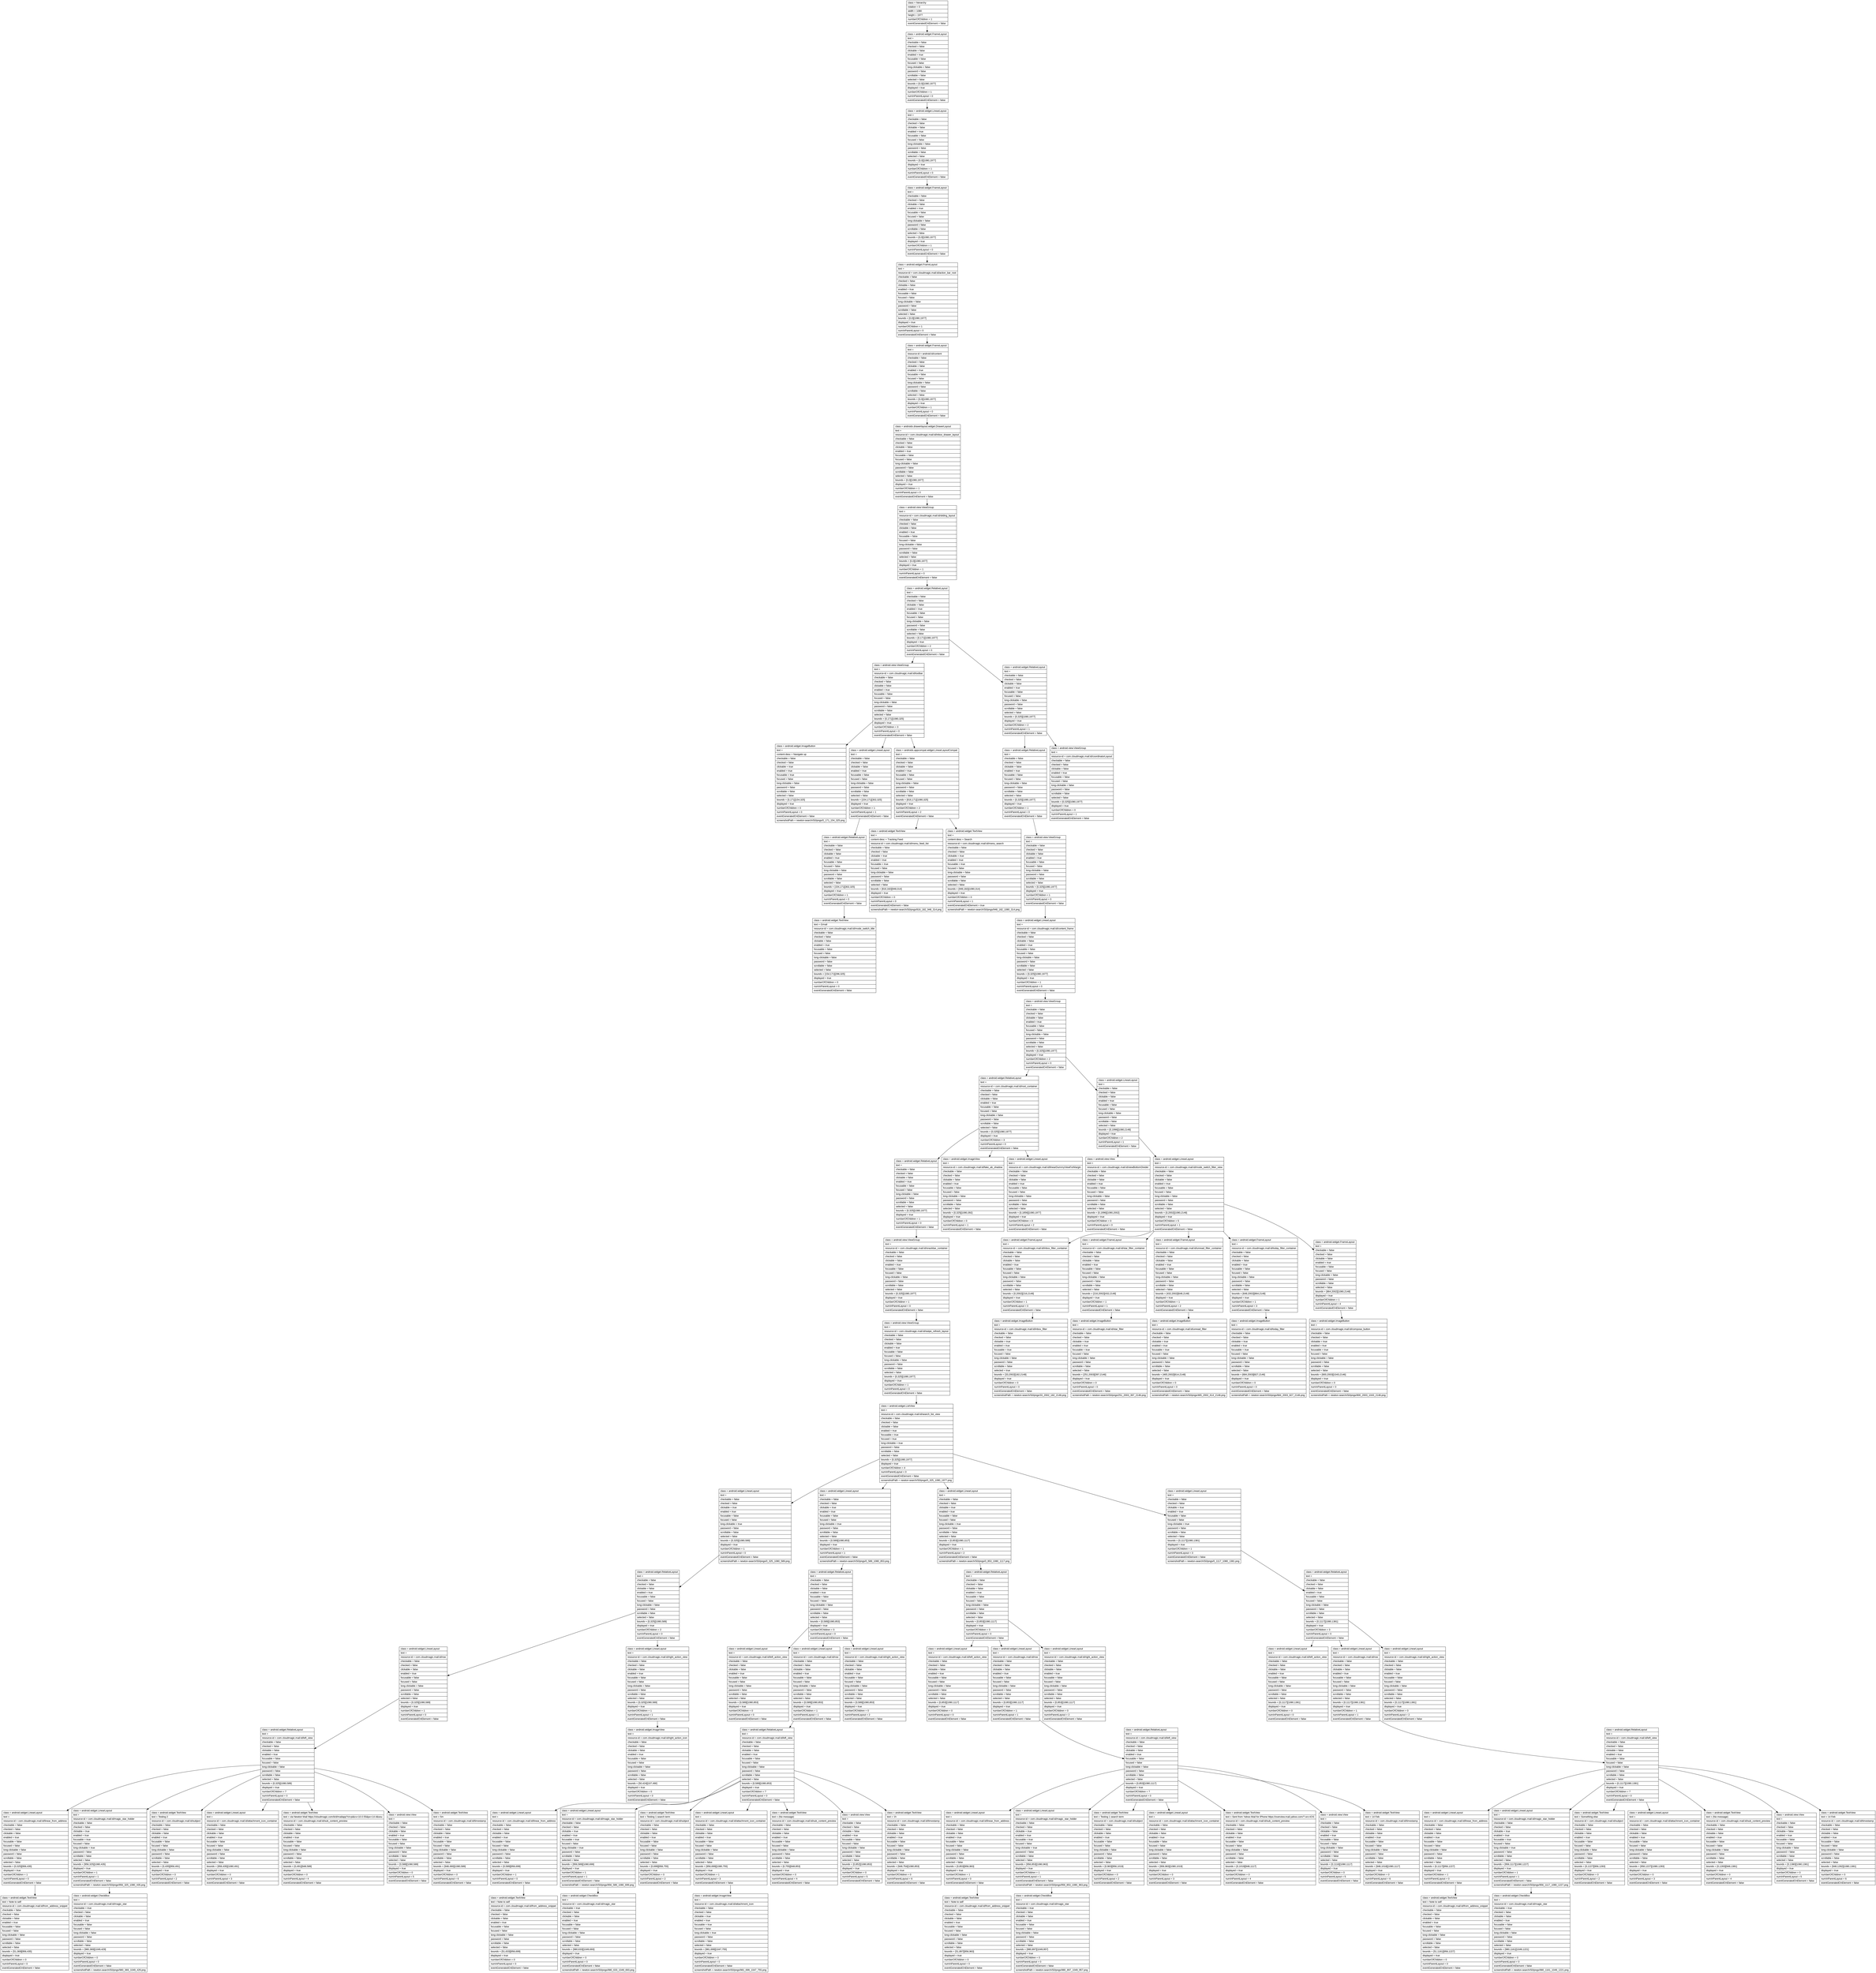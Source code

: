 digraph Layout {

	node [shape=record fontname=Arial];

	0	[label="{class = hierarchy\l|rotation = 0\l|width = 1080\l|height = 1977\l|numberOfChildren = 1\l|eventGeneratedOnElement = false \l}"]
	1	[label="{class = android.widget.FrameLayout\l|text = \l|checkable = false\l|checked = false\l|clickable = false\l|enabled = true\l|focusable = false\l|focused = false\l|long-clickable = false\l|password = false\l|scrollable = false\l|selected = false\l|bounds = [0,0][1080,1977]\l|displayed = true\l|numberOfChildren = 1\l|numInParentLayout = 0\l|eventGeneratedOnElement = false \l}"]
	2	[label="{class = android.widget.LinearLayout\l|text = \l|checkable = false\l|checked = false\l|clickable = false\l|enabled = true\l|focusable = false\l|focused = false\l|long-clickable = false\l|password = false\l|scrollable = false\l|selected = false\l|bounds = [0,0][1080,1977]\l|displayed = true\l|numberOfChildren = 1\l|numInParentLayout = 0\l|eventGeneratedOnElement = false \l}"]
	3	[label="{class = android.widget.FrameLayout\l|text = \l|checkable = false\l|checked = false\l|clickable = false\l|enabled = true\l|focusable = false\l|focused = false\l|long-clickable = false\l|password = false\l|scrollable = false\l|selected = false\l|bounds = [0,0][1080,1977]\l|displayed = true\l|numberOfChildren = 1\l|numInParentLayout = 0\l|eventGeneratedOnElement = false \l}"]
	4	[label="{class = android.widget.FrameLayout\l|text = \l|resource-id = com.cloudmagic.mail:id/action_bar_root\l|checkable = false\l|checked = false\l|clickable = false\l|enabled = true\l|focusable = false\l|focused = false\l|long-clickable = false\l|password = false\l|scrollable = false\l|selected = false\l|bounds = [0,0][1080,1977]\l|displayed = true\l|numberOfChildren = 1\l|numInParentLayout = 0\l|eventGeneratedOnElement = false \l}"]
	5	[label="{class = android.widget.FrameLayout\l|text = \l|resource-id = android:id/content\l|checkable = false\l|checked = false\l|clickable = false\l|enabled = true\l|focusable = false\l|focused = false\l|long-clickable = false\l|password = false\l|scrollable = false\l|selected = false\l|bounds = [0,0][1080,1977]\l|displayed = true\l|numberOfChildren = 1\l|numInParentLayout = 0\l|eventGeneratedOnElement = false \l}"]
	6	[label="{class = androidx.drawerlayout.widget.DrawerLayout\l|text = \l|resource-id = com.cloudmagic.mail:id/inbox_drawer_layout\l|checkable = false\l|checked = false\l|clickable = false\l|enabled = true\l|focusable = false\l|focused = false\l|long-clickable = false\l|password = false\l|scrollable = false\l|selected = false\l|bounds = [0,0][1080,1977]\l|displayed = true\l|numberOfChildren = 1\l|numInParentLayout = 0\l|eventGeneratedOnElement = false \l}"]
	7	[label="{class = android.view.ViewGroup\l|text = \l|resource-id = com.cloudmagic.mail:id/sliding_layout\l|checkable = false\l|checked = false\l|clickable = false\l|enabled = true\l|focusable = false\l|focused = false\l|long-clickable = false\l|password = false\l|scrollable = false\l|selected = false\l|bounds = [0,0][1080,1977]\l|displayed = true\l|numberOfChildren = 1\l|numInParentLayout = 0\l|eventGeneratedOnElement = false \l}"]
	8	[label="{class = android.widget.RelativeLayout\l|text = \l|checkable = false\l|checked = false\l|clickable = false\l|enabled = true\l|focusable = false\l|focused = false\l|long-clickable = false\l|password = false\l|scrollable = false\l|selected = false\l|bounds = [0,171][1080,1977]\l|displayed = true\l|numberOfChildren = 2\l|numInParentLayout = 0\l|eventGeneratedOnElement = false \l}"]
	9	[label="{class = android.view.ViewGroup\l|text = \l|resource-id = com.cloudmagic.mail:id/toolbar\l|checkable = false\l|checked = false\l|clickable = false\l|enabled = true\l|focusable = false\l|focused = false\l|long-clickable = false\l|password = false\l|scrollable = false\l|selected = false\l|bounds = [0,171][1080,325]\l|displayed = true\l|numberOfChildren = 3\l|numInParentLayout = 0\l|eventGeneratedOnElement = false \l}"]
	10	[label="{class = android.widget.RelativeLayout\l|text = \l|checkable = false\l|checked = false\l|clickable = false\l|enabled = true\l|focusable = false\l|focused = false\l|long-clickable = false\l|password = false\l|scrollable = false\l|selected = false\l|bounds = [0,325][1080,1977]\l|displayed = true\l|numberOfChildren = 2\l|numInParentLayout = 1\l|eventGeneratedOnElement = false \l}"]
	11	[label="{class = android.widget.ImageButton\l|text = \l|content-desc = ‎‏‎‎‎‎‎‏‎‏‏‏‎‎‎‎‎‏‎‎‏‎‎‎‎‏‏‏‏‏‎‏‏‎‏‏‎‎‎‎‏‏‏‏‏‏‏‎‏‏‏‏‏‎‏‎‎‏‏‎‏‎‎‎‎‎‏‏‏‎‏‎‎‎‎‎‏‏‎‏‏‎‎‏‎‏‎‏‏‏‏‏‎‎Navigate up‎‏‎‎‏‎\l|checkable = false\l|checked = false\l|clickable = true\l|enabled = true\l|focusable = true\l|focused = false\l|long-clickable = false\l|password = false\l|scrollable = false\l|selected = false\l|bounds = [0,171][154,325]\l|displayed = true\l|numberOfChildren = 0\l|numInParentLayout = 0\l|eventGeneratedOnElement = false \l|screenshotPath = newton-search/S0/pngs/0_171_154_325.png\l}"]
	12	[label="{class = android.widget.LinearLayout\l|text = \l|checkable = false\l|checked = false\l|clickable = false\l|enabled = true\l|focusable = false\l|focused = false\l|long-clickable = false\l|password = false\l|scrollable = false\l|selected = false\l|bounds = [154,171][302,325]\l|displayed = true\l|numberOfChildren = 1\l|numInParentLayout = 1\l|eventGeneratedOnElement = false \l}"]
	13	[label="{class = androidx.appcompat.widget.LinearLayoutCompat\l|text = \l|checkable = false\l|checked = false\l|clickable = false\l|enabled = true\l|focusable = false\l|focused = false\l|long-clickable = false\l|password = false\l|scrollable = false\l|selected = false\l|bounds = [816,171][1080,325]\l|displayed = true\l|numberOfChildren = 2\l|numInParentLayout = 2\l|eventGeneratedOnElement = false \l}"]
	14	[label="{class = android.widget.RelativeLayout\l|text = \l|checkable = false\l|checked = false\l|clickable = false\l|enabled = true\l|focusable = false\l|focused = false\l|long-clickable = false\l|password = false\l|scrollable = false\l|selected = false\l|bounds = [0,325][1080,1977]\l|displayed = true\l|numberOfChildren = 1\l|numInParentLayout = 0\l|eventGeneratedOnElement = false \l}"]
	15	[label="{class = android.view.ViewGroup\l|text = \l|resource-id = com.cloudmagic.mail:id/coordinatorLayout\l|checkable = false\l|checked = false\l|clickable = false\l|enabled = true\l|focusable = false\l|focused = false\l|long-clickable = false\l|password = false\l|scrollable = false\l|selected = false\l|bounds = [0,325][1080,1977]\l|displayed = true\l|numberOfChildren = 0\l|numInParentLayout = 1\l|eventGeneratedOnElement = false \l}"]
	16	[label="{class = android.widget.RelativeLayout\l|text = \l|checkable = false\l|checked = false\l|clickable = false\l|enabled = true\l|focusable = false\l|focused = false\l|long-clickable = false\l|password = false\l|scrollable = false\l|selected = false\l|bounds = [154,171][302,325]\l|displayed = true\l|numberOfChildren = 1\l|numInParentLayout = 0\l|eventGeneratedOnElement = false \l}"]
	17	[label="{class = android.widget.TextView\l|text = \l|content-desc = Tracking Feed\l|resource-id = com.cloudmagic.mail:id/menu_feed_list\l|checkable = false\l|checked = false\l|clickable = true\l|enabled = true\l|focusable = true\l|focused = false\l|long-clickable = false\l|password = false\l|scrollable = false\l|selected = false\l|bounds = [816,182][948,314]\l|displayed = true\l|numberOfChildren = 0\l|numInParentLayout = 0\l|eventGeneratedOnElement = false \l|screenshotPath = newton-search/S0/pngs/816_182_948_314.png\l}"]
	18	[label="{class = android.widget.TextView\l|text = \l|content-desc = Search\l|resource-id = com.cloudmagic.mail:id/menu_search\l|checkable = false\l|checked = false\l|clickable = true\l|enabled = true\l|focusable = true\l|focused = false\l|long-clickable = false\l|password = false\l|scrollable = false\l|selected = false\l|bounds = [948,182][1080,314]\l|displayed = true\l|numberOfChildren = 0\l|numInParentLayout = 1\l|eventGeneratedOnElement = true \l|screenshotPath = newton-search/S0/pngs/948_182_1080_314.png\l}"]
	19	[label="{class = android.view.ViewGroup\l|text = \l|checkable = false\l|checked = false\l|clickable = false\l|enabled = true\l|focusable = false\l|focused = false\l|long-clickable = false\l|password = false\l|scrollable = false\l|selected = false\l|bounds = [0,325][1080,1977]\l|displayed = true\l|numberOfChildren = 1\l|numInParentLayout = 0\l|eventGeneratedOnElement = false \l}"]
	20	[label="{class = android.widget.TextView\l|text = Gmail\l|resource-id = com.cloudmagic.mail:id/mode_switch_title\l|checkable = false\l|checked = false\l|clickable = false\l|enabled = true\l|focusable = false\l|focused = false\l|long-clickable = false\l|password = false\l|scrollable = false\l|selected = false\l|bounds = [154,171][296,325]\l|displayed = true\l|numberOfChildren = 0\l|numInParentLayout = 0\l|eventGeneratedOnElement = false \l}"]
	21	[label="{class = android.widget.LinearLayout\l|text = \l|resource-id = com.cloudmagic.mail:id/content_frame\l|checkable = false\l|checked = false\l|clickable = false\l|enabled = true\l|focusable = false\l|focused = false\l|long-clickable = false\l|password = false\l|scrollable = false\l|selected = false\l|bounds = [0,325][1080,1977]\l|displayed = true\l|numberOfChildren = 1\l|numInParentLayout = 0\l|eventGeneratedOnElement = false \l}"]
	22	[label="{class = android.view.ViewGroup\l|text = \l|checkable = false\l|checked = false\l|clickable = false\l|enabled = true\l|focusable = false\l|focused = false\l|long-clickable = false\l|password = false\l|scrollable = false\l|selected = false\l|bounds = [0,325][1080,1977]\l|displayed = true\l|numberOfChildren = 2\l|numInParentLayout = 0\l|eventGeneratedOnElement = false \l}"]
	23	[label="{class = android.widget.RelativeLayout\l|text = \l|resource-id = com.cloudmagic.mail:id/root_container\l|checkable = false\l|checked = false\l|clickable = false\l|enabled = true\l|focusable = false\l|focused = false\l|long-clickable = false\l|password = false\l|scrollable = false\l|selected = false\l|bounds = [0,325][1080,1977]\l|displayed = true\l|numberOfChildren = 3\l|numInParentLayout = 0\l|eventGeneratedOnElement = false \l}"]
	24	[label="{class = android.widget.LinearLayout\l|text = \l|checkable = false\l|checked = false\l|clickable = false\l|enabled = true\l|focusable = false\l|focused = false\l|long-clickable = false\l|password = false\l|scrollable = false\l|selected = false\l|bounds = [0,1996][1080,2148]\l|displayed = true\l|numberOfChildren = 2\l|numInParentLayout = 1\l|eventGeneratedOnElement = false \l}"]
	25	[label="{class = android.widget.RelativeLayout\l|text = \l|checkable = false\l|checked = false\l|clickable = false\l|enabled = true\l|focusable = false\l|focused = false\l|long-clickable = false\l|password = false\l|scrollable = false\l|selected = false\l|bounds = [0,325][1080,1977]\l|displayed = true\l|numberOfChildren = 1\l|numInParentLayout = 0\l|eventGeneratedOnElement = false \l}"]
	26	[label="{class = android.widget.ImageView\l|text = \l|resource-id = com.cloudmagic.mail:id/fake_ab_shadow\l|checkable = false\l|checked = false\l|clickable = false\l|enabled = true\l|focusable = false\l|focused = false\l|long-clickable = false\l|password = false\l|scrollable = false\l|selected = false\l|bounds = [0,325][1080,392]\l|displayed = true\l|numberOfChildren = 0\l|numInParentLayout = 1\l|eventGeneratedOnElement = false \l}"]
	27	[label="{class = android.widget.LinearLayout\l|text = \l|resource-id = com.cloudmagic.mail:id/linearDummyViewForMargin\l|checkable = false\l|checked = false\l|clickable = false\l|enabled = true\l|focusable = false\l|focused = false\l|long-clickable = false\l|password = false\l|scrollable = false\l|selected = false\l|bounds = [0,1856][1080,1977]\l|displayed = true\l|numberOfChildren = 0\l|numInParentLayout = 2\l|eventGeneratedOnElement = false \l}"]
	28	[label="{class = android.view.View\l|text = \l|resource-id = com.cloudmagic.mail:id/viewBottomDivider\l|checkable = false\l|checked = false\l|clickable = false\l|enabled = true\l|focusable = false\l|focused = false\l|long-clickable = false\l|password = false\l|scrollable = false\l|selected = false\l|bounds = [0,1996][1080,2002]\l|displayed = true\l|numberOfChildren = 0\l|numInParentLayout = 0\l|eventGeneratedOnElement = false \l}"]
	29	[label="{class = android.widget.LinearLayout\l|text = \l|resource-id = com.cloudmagic.mail:id/mode_switch_filter_view\l|checkable = false\l|checked = false\l|clickable = false\l|enabled = true\l|focusable = false\l|focused = false\l|long-clickable = false\l|password = false\l|scrollable = false\l|selected = false\l|bounds = [0,2002][1080,2148]\l|displayed = true\l|numberOfChildren = 5\l|numInParentLayout = 1\l|eventGeneratedOnElement = false \l}"]
	30	[label="{class = android.view.ViewGroup\l|text = \l|resource-id = com.cloudmagic.mail:id/snackbar_container\l|checkable = false\l|checked = false\l|clickable = false\l|enabled = true\l|focusable = false\l|focused = false\l|long-clickable = false\l|password = false\l|scrollable = false\l|selected = false\l|bounds = [0,325][1080,1977]\l|displayed = true\l|numberOfChildren = 1\l|numInParentLayout = 0\l|eventGeneratedOnElement = false \l}"]
	31	[label="{class = android.widget.FrameLayout\l|text = \l|resource-id = com.cloudmagic.mail:id/inbox_filter_container\l|checkable = false\l|checked = false\l|clickable = false\l|enabled = true\l|focusable = false\l|focused = false\l|long-clickable = false\l|password = false\l|scrollable = false\l|selected = false\l|bounds = [0,2002][216,2148]\l|displayed = true\l|numberOfChildren = 1\l|numInParentLayout = 0\l|eventGeneratedOnElement = false \l}"]
	32	[label="{class = android.widget.FrameLayout\l|text = \l|resource-id = com.cloudmagic.mail:id/star_filter_container\l|checkable = false\l|checked = false\l|clickable = false\l|enabled = true\l|focusable = false\l|focused = false\l|long-clickable = false\l|password = false\l|scrollable = false\l|selected = false\l|bounds = [216,2002][432,2148]\l|displayed = true\l|numberOfChildren = 1\l|numInParentLayout = 1\l|eventGeneratedOnElement = false \l}"]
	33	[label="{class = android.widget.FrameLayout\l|text = \l|resource-id = com.cloudmagic.mail:id/unread_filter_container\l|checkable = false\l|checked = false\l|clickable = false\l|enabled = true\l|focusable = false\l|focused = false\l|long-clickable = false\l|password = false\l|scrollable = false\l|selected = false\l|bounds = [432,2002][648,2148]\l|displayed = true\l|numberOfChildren = 1\l|numInParentLayout = 2\l|eventGeneratedOnElement = false \l}"]
	34	[label="{class = android.widget.FrameLayout\l|text = \l|resource-id = com.cloudmagic.mail:id/today_filter_container\l|checkable = false\l|checked = false\l|clickable = false\l|enabled = true\l|focusable = false\l|focused = false\l|long-clickable = false\l|password = false\l|scrollable = false\l|selected = false\l|bounds = [648,2002][864,2148]\l|displayed = true\l|numberOfChildren = 1\l|numInParentLayout = 3\l|eventGeneratedOnElement = false \l}"]
	35	[label="{class = android.widget.FrameLayout\l|text = \l|checkable = false\l|checked = false\l|clickable = false\l|enabled = true\l|focusable = false\l|focused = false\l|long-clickable = false\l|password = false\l|scrollable = false\l|selected = false\l|bounds = [864,2002][1080,2148]\l|displayed = true\l|numberOfChildren = 1\l|numInParentLayout = 4\l|eventGeneratedOnElement = false \l}"]
	36	[label="{class = android.view.ViewGroup\l|text = \l|resource-id = com.cloudmagic.mail:id/swipe_refresh_layout\l|checkable = false\l|checked = false\l|clickable = false\l|enabled = true\l|focusable = false\l|focused = false\l|long-clickable = false\l|password = false\l|scrollable = false\l|selected = false\l|bounds = [0,325][1080,1977]\l|displayed = true\l|numberOfChildren = 1\l|numInParentLayout = 0\l|eventGeneratedOnElement = false \l}"]
	37	[label="{class = android.widget.ImageButton\l|text = \l|resource-id = com.cloudmagic.mail:id/inbox_filter\l|checkable = false\l|checked = false\l|clickable = true\l|enabled = true\l|focusable = true\l|focused = false\l|long-clickable = false\l|password = false\l|scrollable = false\l|selected = true\l|bounds = [33,2002][182,2148]\l|displayed = true\l|numberOfChildren = 0\l|numInParentLayout = 0\l|eventGeneratedOnElement = false \l|screenshotPath = newton-search/S0/pngs/33_2002_182_2148.png\l}"]
	38	[label="{class = android.widget.ImageButton\l|text = \l|resource-id = com.cloudmagic.mail:id/star_filter\l|checkable = false\l|checked = false\l|clickable = true\l|enabled = true\l|focusable = true\l|focused = false\l|long-clickable = false\l|password = false\l|scrollable = false\l|selected = false\l|bounds = [251,2003][397,2146]\l|displayed = true\l|numberOfChildren = 0\l|numInParentLayout = 0\l|eventGeneratedOnElement = false \l|screenshotPath = newton-search/S0/pngs/251_2003_397_2146.png\l}"]
	39	[label="{class = android.widget.ImageButton\l|text = \l|resource-id = com.cloudmagic.mail:id/unread_filter\l|checkable = false\l|checked = false\l|clickable = true\l|enabled = true\l|focusable = true\l|focused = false\l|long-clickable = false\l|password = false\l|scrollable = false\l|selected = false\l|bounds = [465,2002][614,2148]\l|displayed = true\l|numberOfChildren = 0\l|numInParentLayout = 0\l|eventGeneratedOnElement = false \l|screenshotPath = newton-search/S0/pngs/465_2002_614_2148.png\l}"]
	40	[label="{class = android.widget.ImageButton\l|text = \l|resource-id = com.cloudmagic.mail:id/today_filter\l|checkable = false\l|checked = false\l|clickable = true\l|enabled = true\l|focusable = true\l|focused = false\l|long-clickable = false\l|password = false\l|scrollable = false\l|selected = false\l|bounds = [684,2003][827,2146]\l|displayed = true\l|numberOfChildren = 0\l|numInParentLayout = 0\l|eventGeneratedOnElement = false \l|screenshotPath = newton-search/S0/pngs/684_2003_827_2146.png\l}"]
	41	[label="{class = android.widget.ImageButton\l|text = \l|resource-id = com.cloudmagic.mail:id/compose_button\l|checkable = false\l|checked = false\l|clickable = true\l|enabled = true\l|focusable = true\l|focused = false\l|long-clickable = false\l|password = false\l|scrollable = false\l|selected = false\l|bounds = [900,2003][1043,2146]\l|displayed = true\l|numberOfChildren = 0\l|numInParentLayout = 0\l|eventGeneratedOnElement = false \l|screenshotPath = newton-search/S0/pngs/900_2003_1043_2146.png\l}"]
	42	[label="{class = android.widget.ListView\l|text = \l|resource-id = com.cloudmagic.mail:id/search_list_view\l|checkable = false\l|checked = false\l|clickable = false\l|enabled = true\l|focusable = true\l|focused = true\l|long-clickable = true\l|password = false\l|scrollable = false\l|selected = false\l|bounds = [0,325][1080,1977]\l|displayed = true\l|numberOfChildren = 4\l|numInParentLayout = 0\l|eventGeneratedOnElement = false \l|screenshotPath = newton-search/S0/pngs/0_325_1080_1977.png\l}"]
	43	[label="{class = android.widget.LinearLayout\l|text = \l|checkable = false\l|checked = false\l|clickable = true\l|enabled = true\l|focusable = false\l|focused = false\l|long-clickable = true\l|password = false\l|scrollable = false\l|selected = false\l|bounds = [0,325][1080,589]\l|displayed = true\l|numberOfChildren = 1\l|numInParentLayout = 0\l|eventGeneratedOnElement = false \l|screenshotPath = newton-search/S0/pngs/0_325_1080_589.png\l}"]
	44	[label="{class = android.widget.LinearLayout\l|text = \l|checkable = false\l|checked = false\l|clickable = true\l|enabled = true\l|focusable = false\l|focused = false\l|long-clickable = true\l|password = false\l|scrollable = false\l|selected = false\l|bounds = [0,589][1080,853]\l|displayed = true\l|numberOfChildren = 1\l|numInParentLayout = 1\l|eventGeneratedOnElement = false \l|screenshotPath = newton-search/S0/pngs/0_589_1080_853.png\l}"]
	45	[label="{class = android.widget.LinearLayout\l|text = \l|checkable = false\l|checked = false\l|clickable = true\l|enabled = true\l|focusable = false\l|focused = false\l|long-clickable = true\l|password = false\l|scrollable = false\l|selected = false\l|bounds = [0,853][1080,1117]\l|displayed = true\l|numberOfChildren = 1\l|numInParentLayout = 2\l|eventGeneratedOnElement = false \l|screenshotPath = newton-search/S0/pngs/0_853_1080_1117.png\l}"]
	46	[label="{class = android.widget.LinearLayout\l|text = \l|checkable = false\l|checked = false\l|clickable = true\l|enabled = true\l|focusable = false\l|focused = false\l|long-clickable = true\l|password = false\l|scrollable = false\l|selected = false\l|bounds = [0,1117][1080,1381]\l|displayed = true\l|numberOfChildren = 1\l|numInParentLayout = 3\l|eventGeneratedOnElement = false \l|screenshotPath = newton-search/S0/pngs/0_1117_1080_1381.png\l}"]
	47	[label="{class = android.widget.RelativeLayout\l|text = \l|checkable = false\l|checked = false\l|clickable = false\l|enabled = true\l|focusable = false\l|focused = false\l|long-clickable = false\l|password = false\l|scrollable = false\l|selected = false\l|bounds = [0,325][1080,589]\l|displayed = true\l|numberOfChildren = 2\l|numInParentLayout = 0\l|eventGeneratedOnElement = false \l}"]
	48	[label="{class = android.widget.RelativeLayout\l|text = \l|checkable = false\l|checked = false\l|clickable = false\l|enabled = true\l|focusable = false\l|focused = false\l|long-clickable = false\l|password = false\l|scrollable = false\l|selected = false\l|bounds = [0,589][1080,853]\l|displayed = true\l|numberOfChildren = 3\l|numInParentLayout = 0\l|eventGeneratedOnElement = false \l}"]
	49	[label="{class = android.widget.RelativeLayout\l|text = \l|checkable = false\l|checked = false\l|clickable = false\l|enabled = true\l|focusable = false\l|focused = false\l|long-clickable = false\l|password = false\l|scrollable = false\l|selected = false\l|bounds = [0,853][1080,1117]\l|displayed = true\l|numberOfChildren = 3\l|numInParentLayout = 0\l|eventGeneratedOnElement = false \l}"]
	50	[label="{class = android.widget.RelativeLayout\l|text = \l|checkable = false\l|checked = false\l|clickable = false\l|enabled = true\l|focusable = false\l|focused = false\l|long-clickable = false\l|password = false\l|scrollable = false\l|selected = false\l|bounds = [0,1117][1080,1381]\l|displayed = true\l|numberOfChildren = 3\l|numInParentLayout = 0\l|eventGeneratedOnElement = false \l}"]
	51	[label="{class = android.widget.LinearLayout\l|text = \l|resource-id = com.cloudmagic.mail:id/row\l|checkable = false\l|checked = false\l|clickable = false\l|enabled = true\l|focusable = false\l|focused = false\l|long-clickable = false\l|password = false\l|scrollable = false\l|selected = false\l|bounds = [0,325][1080,589]\l|displayed = true\l|numberOfChildren = 1\l|numInParentLayout = 0\l|eventGeneratedOnElement = false \l}"]
	52	[label="{class = android.widget.LinearLayout\l|text = \l|resource-id = com.cloudmagic.mail:id/right_action_view\l|checkable = false\l|checked = false\l|clickable = false\l|enabled = true\l|focusable = false\l|focused = false\l|long-clickable = false\l|password = false\l|scrollable = false\l|selected = false\l|bounds = [0,325][1080,589]\l|displayed = true\l|numberOfChildren = 1\l|numInParentLayout = 1\l|eventGeneratedOnElement = false \l}"]
	53	[label="{class = android.widget.LinearLayout\l|text = \l|resource-id = com.cloudmagic.mail:id/left_action_view\l|checkable = false\l|checked = false\l|clickable = false\l|enabled = true\l|focusable = false\l|focused = false\l|long-clickable = false\l|password = false\l|scrollable = false\l|selected = false\l|bounds = [0,589][1080,853]\l|displayed = true\l|numberOfChildren = 0\l|numInParentLayout = 0\l|eventGeneratedOnElement = false \l}"]
	54	[label="{class = android.widget.LinearLayout\l|text = \l|resource-id = com.cloudmagic.mail:id/row\l|checkable = false\l|checked = false\l|clickable = false\l|enabled = true\l|focusable = false\l|focused = false\l|long-clickable = false\l|password = false\l|scrollable = false\l|selected = false\l|bounds = [0,589][1080,853]\l|displayed = true\l|numberOfChildren = 1\l|numInParentLayout = 1\l|eventGeneratedOnElement = false \l}"]
	55	[label="{class = android.widget.LinearLayout\l|text = \l|resource-id = com.cloudmagic.mail:id/right_action_view\l|checkable = false\l|checked = false\l|clickable = false\l|enabled = true\l|focusable = false\l|focused = false\l|long-clickable = false\l|password = false\l|scrollable = false\l|selected = false\l|bounds = [0,589][1080,853]\l|displayed = true\l|numberOfChildren = 0\l|numInParentLayout = 2\l|eventGeneratedOnElement = false \l}"]
	56	[label="{class = android.widget.LinearLayout\l|text = \l|resource-id = com.cloudmagic.mail:id/left_action_view\l|checkable = false\l|checked = false\l|clickable = false\l|enabled = true\l|focusable = false\l|focused = false\l|long-clickable = false\l|password = false\l|scrollable = false\l|selected = false\l|bounds = [0,853][1080,1117]\l|displayed = true\l|numberOfChildren = 0\l|numInParentLayout = 0\l|eventGeneratedOnElement = false \l}"]
	57	[label="{class = android.widget.LinearLayout\l|text = \l|resource-id = com.cloudmagic.mail:id/row\l|checkable = false\l|checked = false\l|clickable = false\l|enabled = true\l|focusable = false\l|focused = false\l|long-clickable = false\l|password = false\l|scrollable = false\l|selected = false\l|bounds = [0,853][1080,1117]\l|displayed = true\l|numberOfChildren = 1\l|numInParentLayout = 1\l|eventGeneratedOnElement = false \l}"]
	58	[label="{class = android.widget.LinearLayout\l|text = \l|resource-id = com.cloudmagic.mail:id/right_action_view\l|checkable = false\l|checked = false\l|clickable = false\l|enabled = true\l|focusable = false\l|focused = false\l|long-clickable = false\l|password = false\l|scrollable = false\l|selected = false\l|bounds = [0,853][1080,1117]\l|displayed = true\l|numberOfChildren = 0\l|numInParentLayout = 2\l|eventGeneratedOnElement = false \l}"]
	59	[label="{class = android.widget.LinearLayout\l|text = \l|resource-id = com.cloudmagic.mail:id/left_action_view\l|checkable = false\l|checked = false\l|clickable = false\l|enabled = true\l|focusable = false\l|focused = false\l|long-clickable = false\l|password = false\l|scrollable = false\l|selected = false\l|bounds = [0,1117][1080,1381]\l|displayed = true\l|numberOfChildren = 0\l|numInParentLayout = 0\l|eventGeneratedOnElement = false \l}"]
	60	[label="{class = android.widget.LinearLayout\l|text = \l|resource-id = com.cloudmagic.mail:id/row\l|checkable = false\l|checked = false\l|clickable = false\l|enabled = true\l|focusable = false\l|focused = false\l|long-clickable = false\l|password = false\l|scrollable = false\l|selected = false\l|bounds = [0,1117][1080,1381]\l|displayed = true\l|numberOfChildren = 1\l|numInParentLayout = 1\l|eventGeneratedOnElement = false \l}"]
	61	[label="{class = android.widget.LinearLayout\l|text = \l|resource-id = com.cloudmagic.mail:id/right_action_view\l|checkable = false\l|checked = false\l|clickable = false\l|enabled = true\l|focusable = false\l|focused = false\l|long-clickable = false\l|password = false\l|scrollable = false\l|selected = false\l|bounds = [0,1117][1080,1381]\l|displayed = true\l|numberOfChildren = 0\l|numInParentLayout = 2\l|eventGeneratedOnElement = false \l}"]
	62	[label="{class = android.widget.RelativeLayout\l|text = \l|resource-id = com.cloudmagic.mail:id/left_view\l|checkable = false\l|checked = false\l|clickable = false\l|enabled = true\l|focusable = false\l|focused = false\l|long-clickable = false\l|password = false\l|scrollable = false\l|selected = false\l|bounds = [0,325][1080,589]\l|displayed = true\l|numberOfChildren = 7\l|numInParentLayout = 0\l|eventGeneratedOnElement = false \l}"]
	63	[label="{class = android.widget.ImageView\l|text = \l|resource-id = com.cloudmagic.mail:id/right_action_icon\l|checkable = false\l|checked = false\l|clickable = false\l|enabled = true\l|focusable = false\l|focused = false\l|long-clickable = false\l|password = false\l|scrollable = false\l|selected = false\l|bounds = [50,424][107,490]\l|displayed = true\l|numberOfChildren = 0\l|numInParentLayout = 0\l|eventGeneratedOnElement = false \l}"]
	64	[label="{class = android.widget.RelativeLayout\l|text = \l|resource-id = com.cloudmagic.mail:id/left_view\l|checkable = false\l|checked = false\l|clickable = false\l|enabled = true\l|focusable = false\l|focused = false\l|long-clickable = false\l|password = false\l|scrollable = false\l|selected = false\l|bounds = [0,589][1080,853]\l|displayed = true\l|numberOfChildren = 7\l|numInParentLayout = 0\l|eventGeneratedOnElement = false \l}"]
	65	[label="{class = android.widget.RelativeLayout\l|text = \l|resource-id = com.cloudmagic.mail:id/left_view\l|checkable = false\l|checked = false\l|clickable = false\l|enabled = true\l|focusable = false\l|focused = false\l|long-clickable = false\l|password = false\l|scrollable = false\l|selected = false\l|bounds = [0,853][1080,1117]\l|displayed = true\l|numberOfChildren = 7\l|numInParentLayout = 0\l|eventGeneratedOnElement = false \l}"]
	66	[label="{class = android.widget.RelativeLayout\l|text = \l|resource-id = com.cloudmagic.mail:id/left_view\l|checkable = false\l|checked = false\l|clickable = false\l|enabled = true\l|focusable = false\l|focused = false\l|long-clickable = false\l|password = false\l|scrollable = false\l|selected = false\l|bounds = [0,1117][1080,1381]\l|displayed = true\l|numberOfChildren = 7\l|numInParentLayout = 0\l|eventGeneratedOnElement = false \l}"]
	67	[label="{class = android.widget.LinearLayout\l|text = \l|resource-id = com.cloudmagic.mail:id/linear_from_address\l|checkable = false\l|checked = false\l|clickable = false\l|enabled = true\l|focusable = false\l|focused = false\l|long-clickable = false\l|password = false\l|scrollable = false\l|selected = false\l|bounds = [0,325][956,435]\l|displayed = true\l|numberOfChildren = 1\l|numInParentLayout = 0\l|eventGeneratedOnElement = false \l}"]
	68	[label="{class = android.widget.LinearLayout\l|text = \l|resource-id = com.cloudmagic.mail:id/magic_star_holder\l|checkable = false\l|checked = false\l|clickable = true\l|enabled = true\l|focusable = true\l|focused = false\l|long-clickable = true\l|password = false\l|scrollable = false\l|selected = false\l|bounds = [956,325][1080,435]\l|displayed = true\l|numberOfChildren = 1\l|numInParentLayout = 1\l|eventGeneratedOnElement = false \l|screenshotPath = newton-search/S0/pngs/956_325_1080_435.png\l}"]
	69	[label="{class = android.widget.TextView\l|text = Testing 2\l|resource-id = com.cloudmagic.mail:id/subject\l|checkable = false\l|checked = false\l|clickable = false\l|enabled = true\l|focusable = false\l|focused = false\l|long-clickable = false\l|password = false\l|scrollable = false\l|selected = false\l|bounds = [0,435][956,491]\l|displayed = true\l|numberOfChildren = 0\l|numInParentLayout = 2\l|eventGeneratedOnElement = false \l}"]
	70	[label="{class = android.widget.LinearLayout\l|text = \l|resource-id = com.cloudmagic.mail:id/attachment_icon_container\l|checkable = false\l|checked = false\l|clickable = false\l|enabled = true\l|focusable = false\l|focused = false\l|long-clickable = false\l|password = false\l|scrollable = false\l|selected = false\l|bounds = [956,435][1080,491]\l|displayed = true\l|numberOfChildren = 0\l|numInParentLayout = 3\l|eventGeneratedOnElement = false \l}"]
	71	[label="{class = android.widget.TextView\l|text = via Newton Mail  https://cloudmagic.com/k/d/mailapp?ct=pi&cv=10.0.55&pv=14.4&sou\l|resource-id = com.cloudmagic.mail:id/sub_content_preview\l|checkable = false\l|checked = false\l|clickable = false\l|enabled = true\l|focusable = false\l|focused = false\l|long-clickable = false\l|password = false\l|scrollable = false\l|selected = false\l|bounds = [0,491][948,589]\l|displayed = true\l|numberOfChildren = 0\l|numInParentLayout = 4\l|eventGeneratedOnElement = false \l}"]
	72	[label="{class = android.view.View\l|text = \l|checkable = false\l|checked = false\l|clickable = false\l|enabled = true\l|focusable = false\l|focused = false\l|long-clickable = false\l|password = false\l|scrollable = false\l|selected = false\l|bounds = [0,588][1080,589]\l|displayed = true\l|numberOfChildren = 0\l|numInParentLayout = 5\l|eventGeneratedOnElement = false \l}"]
	73	[label="{class = android.widget.TextView\l|text = 5m\l|resource-id = com.cloudmagic.mail:id/timestamp\l|checkable = false\l|checked = false\l|clickable = false\l|enabled = true\l|focusable = false\l|focused = false\l|long-clickable = false\l|password = false\l|scrollable = false\l|selected = false\l|bounds = [948,490][1080,589]\l|displayed = true\l|numberOfChildren = 0\l|numInParentLayout = 6\l|eventGeneratedOnElement = false \l}"]
	74	[label="{class = android.widget.LinearLayout\l|text = \l|resource-id = com.cloudmagic.mail:id/linear_from_address\l|checkable = false\l|checked = false\l|clickable = false\l|enabled = true\l|focusable = false\l|focused = false\l|long-clickable = false\l|password = false\l|scrollable = false\l|selected = false\l|bounds = [0,589][956,699]\l|displayed = true\l|numberOfChildren = 1\l|numInParentLayout = 0\l|eventGeneratedOnElement = false \l}"]
	75	[label="{class = android.widget.LinearLayout\l|text = \l|resource-id = com.cloudmagic.mail:id/magic_star_holder\l|checkable = false\l|checked = false\l|clickable = true\l|enabled = true\l|focusable = true\l|focused = false\l|long-clickable = true\l|password = false\l|scrollable = false\l|selected = false\l|bounds = [956,589][1080,699]\l|displayed = true\l|numberOfChildren = 1\l|numInParentLayout = 1\l|eventGeneratedOnElement = false \l|screenshotPath = newton-search/S0/pngs/956_589_1080_699.png\l}"]
	76	[label="{class = android.widget.TextView\l|text = Testing 1 search term\l|resource-id = com.cloudmagic.mail:id/subject\l|checkable = false\l|checked = false\l|clickable = false\l|enabled = true\l|focusable = false\l|focused = false\l|long-clickable = false\l|password = false\l|scrollable = false\l|selected = false\l|bounds = [0,699][956,755]\l|displayed = true\l|numberOfChildren = 0\l|numInParentLayout = 2\l|eventGeneratedOnElement = false \l}"]
	77	[label="{class = android.widget.LinearLayout\l|text = \l|resource-id = com.cloudmagic.mail:id/attachment_icon_container\l|checkable = false\l|checked = false\l|clickable = false\l|enabled = true\l|focusable = false\l|focused = false\l|long-clickable = false\l|password = false\l|scrollable = false\l|selected = false\l|bounds = [956,699][1080,755]\l|displayed = true\l|numberOfChildren = 1\l|numInParentLayout = 3\l|eventGeneratedOnElement = false \l}"]
	78	[label="{class = android.widget.TextView\l|text = (No message)\l|resource-id = com.cloudmagic.mail:id/sub_content_preview\l|checkable = false\l|checked = false\l|clickable = false\l|enabled = true\l|focusable = false\l|focused = false\l|long-clickable = false\l|password = false\l|scrollable = false\l|selected = false\l|bounds = [0,755][948,853]\l|displayed = true\l|numberOfChildren = 0\l|numInParentLayout = 4\l|eventGeneratedOnElement = false \l}"]
	79	[label="{class = android.view.View\l|text = \l|checkable = false\l|checked = false\l|clickable = false\l|enabled = true\l|focusable = false\l|focused = false\l|long-clickable = false\l|password = false\l|scrollable = false\l|selected = false\l|bounds = [0,852][1080,853]\l|displayed = true\l|numberOfChildren = 0\l|numInParentLayout = 5\l|eventGeneratedOnElement = false \l}"]
	80	[label="{class = android.widget.TextView\l|text = 1h\l|resource-id = com.cloudmagic.mail:id/timestamp\l|checkable = false\l|checked = false\l|clickable = false\l|enabled = true\l|focusable = false\l|focused = false\l|long-clickable = false\l|password = false\l|scrollable = false\l|selected = false\l|bounds = [948,754][1080,853]\l|displayed = true\l|numberOfChildren = 0\l|numInParentLayout = 6\l|eventGeneratedOnElement = false \l}"]
	81	[label="{class = android.widget.LinearLayout\l|text = \l|resource-id = com.cloudmagic.mail:id/linear_from_address\l|checkable = false\l|checked = false\l|clickable = false\l|enabled = true\l|focusable = false\l|focused = false\l|long-clickable = false\l|password = false\l|scrollable = false\l|selected = false\l|bounds = [0,853][956,963]\l|displayed = true\l|numberOfChildren = 1\l|numInParentLayout = 0\l|eventGeneratedOnElement = false \l}"]
	82	[label="{class = android.widget.LinearLayout\l|text = \l|resource-id = com.cloudmagic.mail:id/magic_star_holder\l|checkable = false\l|checked = false\l|clickable = true\l|enabled = true\l|focusable = true\l|focused = false\l|long-clickable = true\l|password = false\l|scrollable = false\l|selected = false\l|bounds = [956,853][1080,963]\l|displayed = true\l|numberOfChildren = 1\l|numInParentLayout = 1\l|eventGeneratedOnElement = false \l|screenshotPath = newton-search/S0/pngs/956_853_1080_963.png\l}"]
	83	[label="{class = android.widget.TextView\l|text = Testing 1 search term\l|resource-id = com.cloudmagic.mail:id/subject\l|checkable = false\l|checked = false\l|clickable = false\l|enabled = true\l|focusable = false\l|focused = false\l|long-clickable = false\l|password = false\l|scrollable = false\l|selected = false\l|bounds = [0,963][956,1019]\l|displayed = true\l|numberOfChildren = 0\l|numInParentLayout = 2\l|eventGeneratedOnElement = false \l}"]
	84	[label="{class = android.widget.LinearLayout\l|text = \l|resource-id = com.cloudmagic.mail:id/attachment_icon_container\l|checkable = false\l|checked = false\l|clickable = false\l|enabled = true\l|focusable = false\l|focused = false\l|long-clickable = false\l|password = false\l|scrollable = false\l|selected = false\l|bounds = [956,963][1080,1019]\l|displayed = true\l|numberOfChildren = 0\l|numInParentLayout = 3\l|eventGeneratedOnElement = false \l}"]
	85	[label="{class = android.widget.TextView\l|text = Sent from Yahoo Mail for iPhone  https://overview.mail.yahoo.com/?.src=iOS\l|resource-id = com.cloudmagic.mail:id/sub_content_preview\l|checkable = false\l|checked = false\l|clickable = false\l|enabled = true\l|focusable = false\l|focused = false\l|long-clickable = false\l|password = false\l|scrollable = false\l|selected = false\l|bounds = [0,1019][948,1117]\l|displayed = true\l|numberOfChildren = 0\l|numInParentLayout = 4\l|eventGeneratedOnElement = false \l}"]
	86	[label="{class = android.view.View\l|text = \l|checkable = false\l|checked = false\l|clickable = false\l|enabled = true\l|focusable = false\l|focused = false\l|long-clickable = false\l|password = false\l|scrollable = false\l|selected = false\l|bounds = [0,1116][1080,1117]\l|displayed = true\l|numberOfChildren = 0\l|numInParentLayout = 5\l|eventGeneratedOnElement = false \l}"]
	87	[label="{class = android.widget.TextView\l|text = 14 Feb\l|resource-id = com.cloudmagic.mail:id/timestamp\l|checkable = false\l|checked = false\l|clickable = false\l|enabled = true\l|focusable = false\l|focused = false\l|long-clickable = false\l|password = false\l|scrollable = false\l|selected = false\l|bounds = [948,1018][1080,1117]\l|displayed = true\l|numberOfChildren = 0\l|numInParentLayout = 6\l|eventGeneratedOnElement = false \l}"]
	88	[label="{class = android.widget.LinearLayout\l|text = \l|resource-id = com.cloudmagic.mail:id/linear_from_address\l|checkable = false\l|checked = false\l|clickable = false\l|enabled = true\l|focusable = false\l|focused = false\l|long-clickable = false\l|password = false\l|scrollable = false\l|selected = false\l|bounds = [0,1117][956,1227]\l|displayed = true\l|numberOfChildren = 1\l|numInParentLayout = 0\l|eventGeneratedOnElement = false \l}"]
	89	[label="{class = android.widget.LinearLayout\l|text = \l|resource-id = com.cloudmagic.mail:id/magic_star_holder\l|checkable = false\l|checked = false\l|clickable = true\l|enabled = true\l|focusable = true\l|focused = false\l|long-clickable = true\l|password = false\l|scrollable = false\l|selected = false\l|bounds = [956,1117][1080,1227]\l|displayed = true\l|numberOfChildren = 1\l|numInParentLayout = 1\l|eventGeneratedOnElement = false \l|screenshotPath = newton-search/S0/pngs/956_1117_1080_1227.png\l}"]
	90	[label="{class = android.widget.TextView\l|text = Something else\l|resource-id = com.cloudmagic.mail:id/subject\l|checkable = false\l|checked = false\l|clickable = false\l|enabled = true\l|focusable = false\l|focused = false\l|long-clickable = false\l|password = false\l|scrollable = false\l|selected = false\l|bounds = [0,1227][956,1283]\l|displayed = true\l|numberOfChildren = 0\l|numInParentLayout = 2\l|eventGeneratedOnElement = false \l}"]
	91	[label="{class = android.widget.LinearLayout\l|text = \l|resource-id = com.cloudmagic.mail:id/attachment_icon_container\l|checkable = false\l|checked = false\l|clickable = false\l|enabled = true\l|focusable = false\l|focused = false\l|long-clickable = false\l|password = false\l|scrollable = false\l|selected = false\l|bounds = [956,1227][1080,1283]\l|displayed = true\l|numberOfChildren = 0\l|numInParentLayout = 3\l|eventGeneratedOnElement = false \l}"]
	92	[label="{class = android.widget.TextView\l|text = (No message)\l|resource-id = com.cloudmagic.mail:id/sub_content_preview\l|checkable = false\l|checked = false\l|clickable = false\l|enabled = true\l|focusable = false\l|focused = false\l|long-clickable = false\l|password = false\l|scrollable = false\l|selected = false\l|bounds = [0,1283][948,1381]\l|displayed = true\l|numberOfChildren = 0\l|numInParentLayout = 4\l|eventGeneratedOnElement = false \l}"]
	93	[label="{class = android.view.View\l|text = \l|checkable = false\l|checked = false\l|clickable = false\l|enabled = true\l|focusable = false\l|focused = false\l|long-clickable = false\l|password = false\l|scrollable = false\l|selected = false\l|bounds = [0,1380][1080,1381]\l|displayed = true\l|numberOfChildren = 0\l|numInParentLayout = 5\l|eventGeneratedOnElement = false \l}"]
	94	[label="{class = android.widget.TextView\l|text = 14 Feb\l|resource-id = com.cloudmagic.mail:id/timestamp\l|checkable = false\l|checked = false\l|clickable = false\l|enabled = true\l|focusable = false\l|focused = false\l|long-clickable = false\l|password = false\l|scrollable = false\l|selected = false\l|bounds = [948,1282][1080,1381]\l|displayed = true\l|numberOfChildren = 0\l|numInParentLayout = 6\l|eventGeneratedOnElement = false \l}"]
	95	[label="{class = android.widget.TextView\l|text = Note to self\l|resource-id = com.cloudmagic.mail:id/from_address_snippet\l|checkable = false\l|checked = false\l|clickable = false\l|enabled = true\l|focusable = false\l|focused = false\l|long-clickable = false\l|password = false\l|scrollable = false\l|selected = false\l|bounds = [51,369][956,435]\l|displayed = true\l|numberOfChildren = 0\l|numInParentLayout = 0\l|eventGeneratedOnElement = false \l}"]
	96	[label="{class = android.widget.CheckBox\l|text = \l|resource-id = com.cloudmagic.mail:id/magic_star\l|checkable = true\l|checked = false\l|clickable = false\l|enabled = true\l|focusable = false\l|focused = false\l|long-clickable = false\l|password = false\l|scrollable = false\l|selected = false\l|bounds = [980,369][1049,429]\l|displayed = true\l|numberOfChildren = 0\l|numInParentLayout = 0\l|eventGeneratedOnElement = false \l|screenshotPath = newton-search/S0/pngs/980_369_1049_429.png\l}"]
	97	[label="{class = android.widget.TextView\l|text = Note to self\l|resource-id = com.cloudmagic.mail:id/from_address_snippet\l|checkable = false\l|checked = false\l|clickable = false\l|enabled = true\l|focusable = false\l|focused = false\l|long-clickable = false\l|password = false\l|scrollable = false\l|selected = false\l|bounds = [51,633][956,699]\l|displayed = true\l|numberOfChildren = 0\l|numInParentLayout = 0\l|eventGeneratedOnElement = false \l}"]
	98	[label="{class = android.widget.CheckBox\l|text = \l|resource-id = com.cloudmagic.mail:id/magic_star\l|checkable = true\l|checked = false\l|clickable = false\l|enabled = true\l|focusable = false\l|focused = false\l|long-clickable = false\l|password = false\l|scrollable = false\l|selected = false\l|bounds = [980,633][1049,693]\l|displayed = true\l|numberOfChildren = 0\l|numInParentLayout = 0\l|eventGeneratedOnElement = false \l|screenshotPath = newton-search/S0/pngs/980_633_1049_693.png\l}"]
	99	[label="{class = android.widget.ImageView\l|text = \l|resource-id = com.cloudmagic.mail:id/attachment_icon\l|checkable = false\l|checked = false\l|clickable = true\l|enabled = true\l|focusable = true\l|focused = false\l|long-clickable = true\l|password = false\l|scrollable = false\l|selected = false\l|bounds = [981,699][1047,755]\l|displayed = true\l|numberOfChildren = 0\l|numInParentLayout = 0\l|eventGeneratedOnElement = false \l|screenshotPath = newton-search/S0/pngs/981_699_1047_755.png\l}"]
	100	[label="{class = android.widget.TextView\l|text = Note to self\l|resource-id = com.cloudmagic.mail:id/from_address_snippet\l|checkable = false\l|checked = false\l|clickable = false\l|enabled = true\l|focusable = false\l|focused = false\l|long-clickable = false\l|password = false\l|scrollable = false\l|selected = false\l|bounds = [51,897][956,963]\l|displayed = true\l|numberOfChildren = 0\l|numInParentLayout = 0\l|eventGeneratedOnElement = false \l}"]
	101	[label="{class = android.widget.CheckBox\l|text = \l|resource-id = com.cloudmagic.mail:id/magic_star\l|checkable = true\l|checked = false\l|clickable = false\l|enabled = true\l|focusable = false\l|focused = false\l|long-clickable = false\l|password = false\l|scrollable = false\l|selected = false\l|bounds = [980,897][1049,957]\l|displayed = true\l|numberOfChildren = 0\l|numInParentLayout = 0\l|eventGeneratedOnElement = false \l|screenshotPath = newton-search/S0/pngs/980_897_1049_957.png\l}"]
	102	[label="{class = android.widget.TextView\l|text = Note to self\l|resource-id = com.cloudmagic.mail:id/from_address_snippet\l|checkable = false\l|checked = false\l|clickable = false\l|enabled = true\l|focusable = false\l|focused = false\l|long-clickable = false\l|password = false\l|scrollable = false\l|selected = false\l|bounds = [51,1161][956,1227]\l|displayed = true\l|numberOfChildren = 0\l|numInParentLayout = 0\l|eventGeneratedOnElement = false \l}"]
	103	[label="{class = android.widget.CheckBox\l|text = \l|resource-id = com.cloudmagic.mail:id/magic_star\l|checkable = true\l|checked = false\l|clickable = false\l|enabled = true\l|focusable = false\l|focused = false\l|long-clickable = false\l|password = false\l|scrollable = false\l|selected = false\l|bounds = [980,1161][1049,1221]\l|displayed = true\l|numberOfChildren = 0\l|numInParentLayout = 0\l|eventGeneratedOnElement = false \l|screenshotPath = newton-search/S0/pngs/980_1161_1049_1221.png\l}"]


	0 -> 1
	1 -> 2
	2 -> 3
	3 -> 4
	4 -> 5
	5 -> 6
	6 -> 7
	7 -> 8
	8 -> 9
	8 -> 10
	9 -> 11
	9 -> 12
	9 -> 13
	10 -> 14
	10 -> 15
	12 -> 16
	13 -> 17
	13 -> 18
	14 -> 19
	16 -> 20
	19 -> 21
	21 -> 22
	22 -> 23
	22 -> 24
	23 -> 25
	23 -> 26
	23 -> 27
	24 -> 28
	24 -> 29
	25 -> 30
	29 -> 31
	29 -> 32
	29 -> 33
	29 -> 34
	29 -> 35
	30 -> 36
	31 -> 37
	32 -> 38
	33 -> 39
	34 -> 40
	35 -> 41
	36 -> 42
	42 -> 43
	42 -> 44
	42 -> 45
	42 -> 46
	43 -> 47
	44 -> 48
	45 -> 49
	46 -> 50
	47 -> 51
	47 -> 52
	48 -> 53
	48 -> 54
	48 -> 55
	49 -> 56
	49 -> 57
	49 -> 58
	50 -> 59
	50 -> 60
	50 -> 61
	51 -> 62
	52 -> 63
	54 -> 64
	57 -> 65
	60 -> 66
	62 -> 67
	62 -> 68
	62 -> 69
	62 -> 70
	62 -> 71
	62 -> 72
	62 -> 73
	64 -> 74
	64 -> 75
	64 -> 76
	64 -> 77
	64 -> 78
	64 -> 79
	64 -> 80
	65 -> 81
	65 -> 82
	65 -> 83
	65 -> 84
	65 -> 85
	65 -> 86
	65 -> 87
	66 -> 88
	66 -> 89
	66 -> 90
	66 -> 91
	66 -> 92
	66 -> 93
	66 -> 94
	67 -> 95
	68 -> 96
	74 -> 97
	75 -> 98
	77 -> 99
	81 -> 100
	82 -> 101
	88 -> 102
	89 -> 103


}